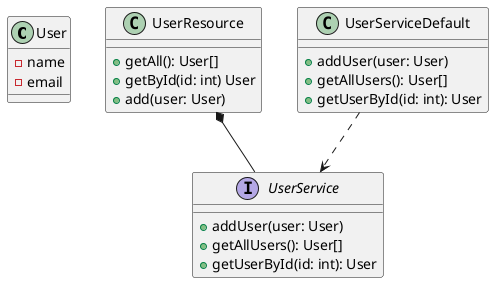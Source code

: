 @startuml
class User {
    -name
    -email
}

class UserResource {
    +getAll(): User[]
    +getById(id: int) User
    +add(user: User)
}

interface UserService {
    +addUser(user: User)
    +getAllUsers(): User[]
    +getUserById(id: int): User
}

class UserServiceDefault {
     +addUser(user: User)
     +getAllUsers(): User[]
     +getUserById(id: int): User
}

UserResource *-- UserService
UserServiceDefault ..> UserService

@enduml